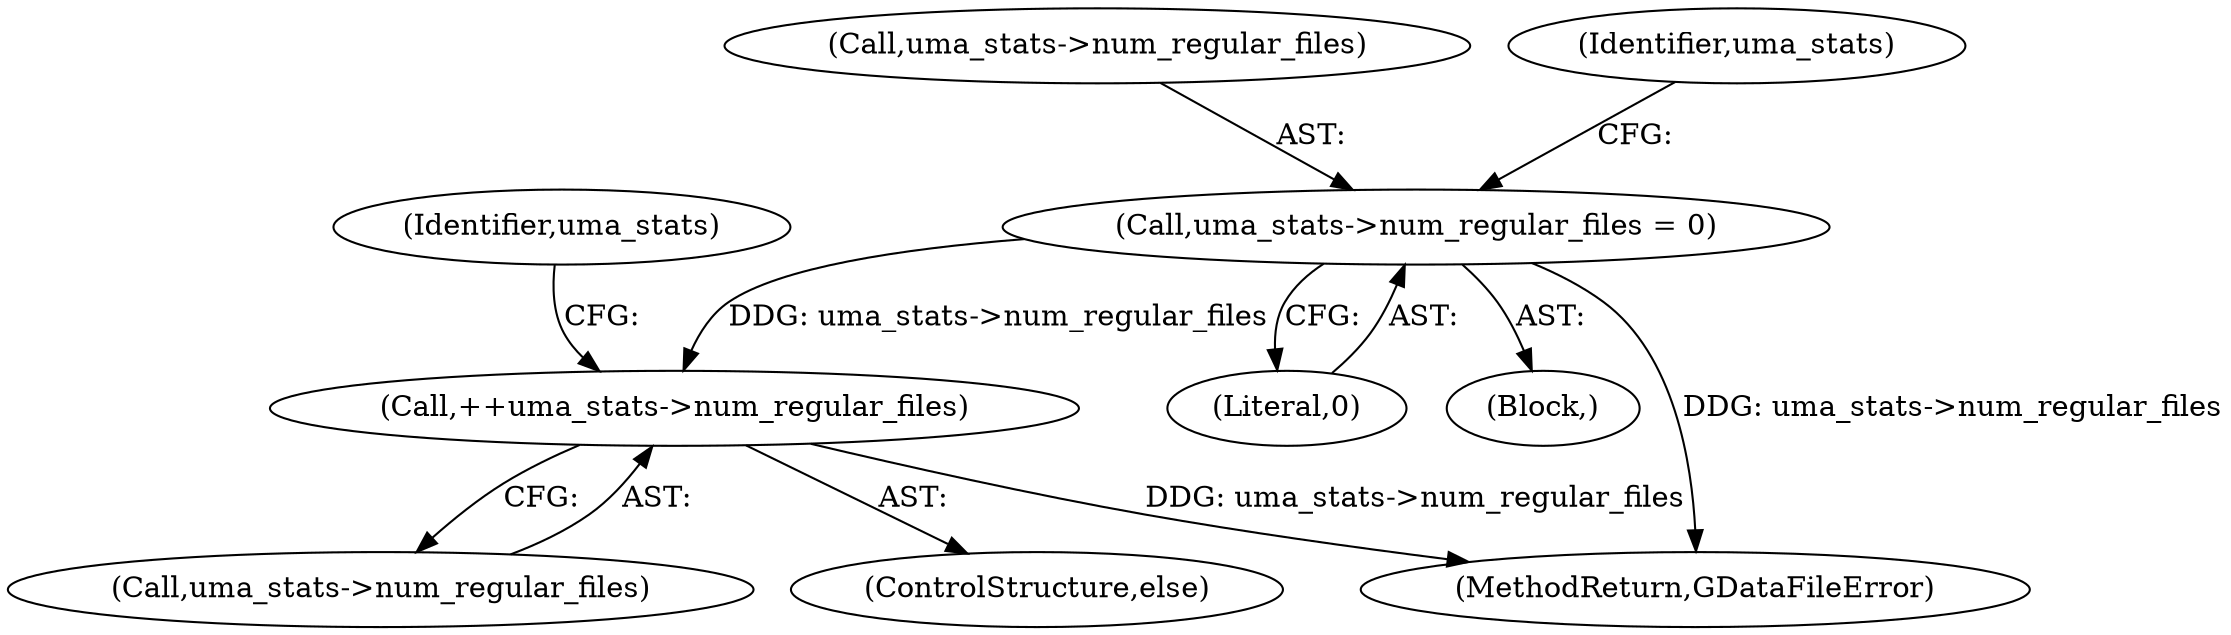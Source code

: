 digraph "0_Chrome_dd3b6fe574edad231c01c78e4647a74c38dc4178_16@pointer" {
"1000115" [label="(Call,uma_stats->num_regular_files = 0)"];
"1000204" [label="(Call,++uma_stats->num_regular_files)"];
"1000119" [label="(Literal,0)"];
"1000116" [label="(Call,uma_stats->num_regular_files)"];
"1000204" [label="(Call,++uma_stats->num_regular_files)"];
"1000122" [label="(Identifier,uma_stats)"];
"1000203" [label="(ControlStructure,else)"];
"1000105" [label="(Block,)"];
"1000115" [label="(Call,uma_stats->num_regular_files = 0)"];
"1000244" [label="(MethodReturn,GDataFileError)"];
"1000205" [label="(Call,uma_stats->num_regular_files)"];
"1000211" [label="(Identifier,uma_stats)"];
"1000115" -> "1000105"  [label="AST: "];
"1000115" -> "1000119"  [label="CFG: "];
"1000116" -> "1000115"  [label="AST: "];
"1000119" -> "1000115"  [label="AST: "];
"1000122" -> "1000115"  [label="CFG: "];
"1000115" -> "1000244"  [label="DDG: uma_stats->num_regular_files"];
"1000115" -> "1000204"  [label="DDG: uma_stats->num_regular_files"];
"1000204" -> "1000203"  [label="AST: "];
"1000204" -> "1000205"  [label="CFG: "];
"1000205" -> "1000204"  [label="AST: "];
"1000211" -> "1000204"  [label="CFG: "];
"1000204" -> "1000244"  [label="DDG: uma_stats->num_regular_files"];
}
